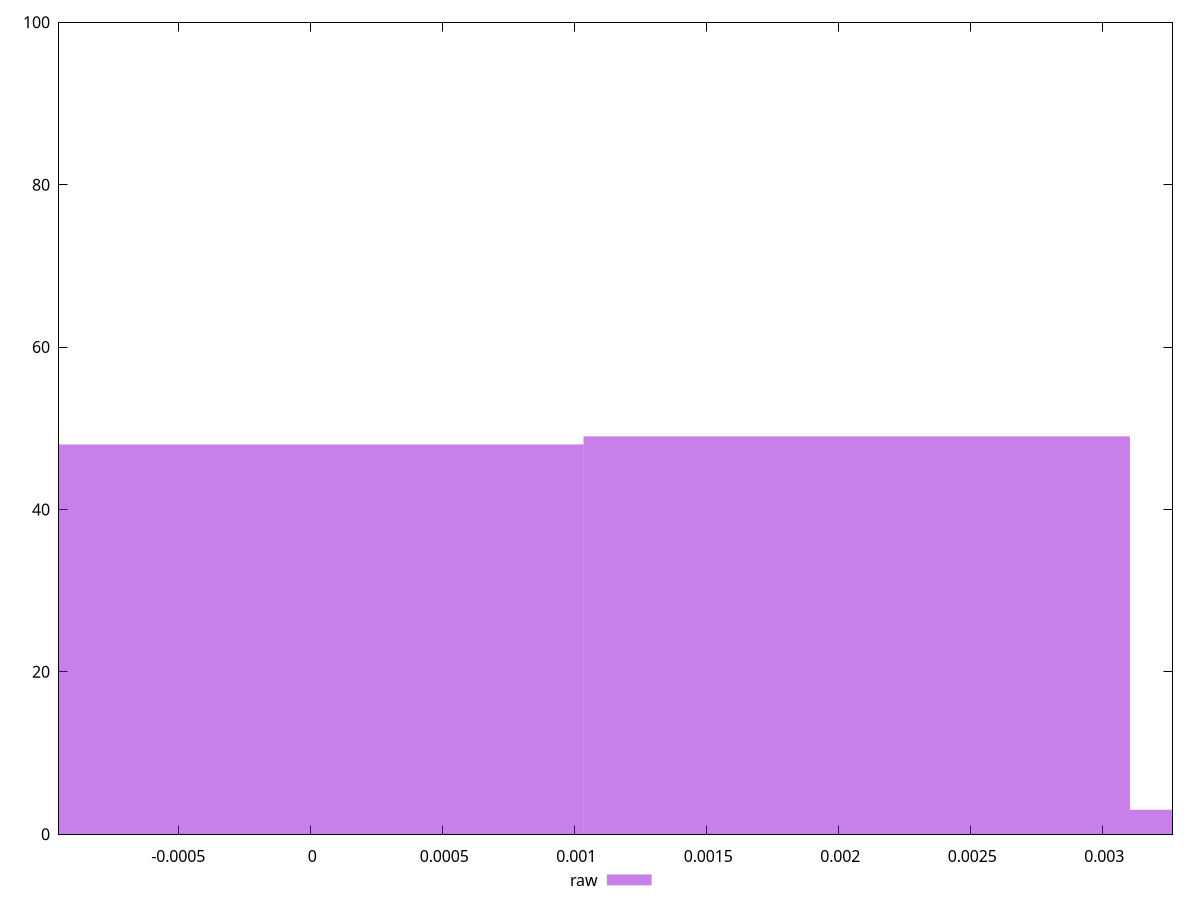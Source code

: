 reset

$raw <<EOF
0 48
0.0020697922940818587 49
0.004139584588163717 3
EOF

set key outside below
set boxwidth 0.0020697922940818587
set xrange [-0.0009515608642381777:0.003265797847729321]
set yrange [0:100]
set trange [0:100]
set style fill transparent solid 0.5 noborder
set terminal svg size 640, 490 enhanced background rgb 'white'
set output "reports/report_00033_2021-03-01T14-23-16.841Z/meta/pScore-difference/samples/astro-cached/raw/histogram.svg"

plot $raw title "raw" with boxes

reset
